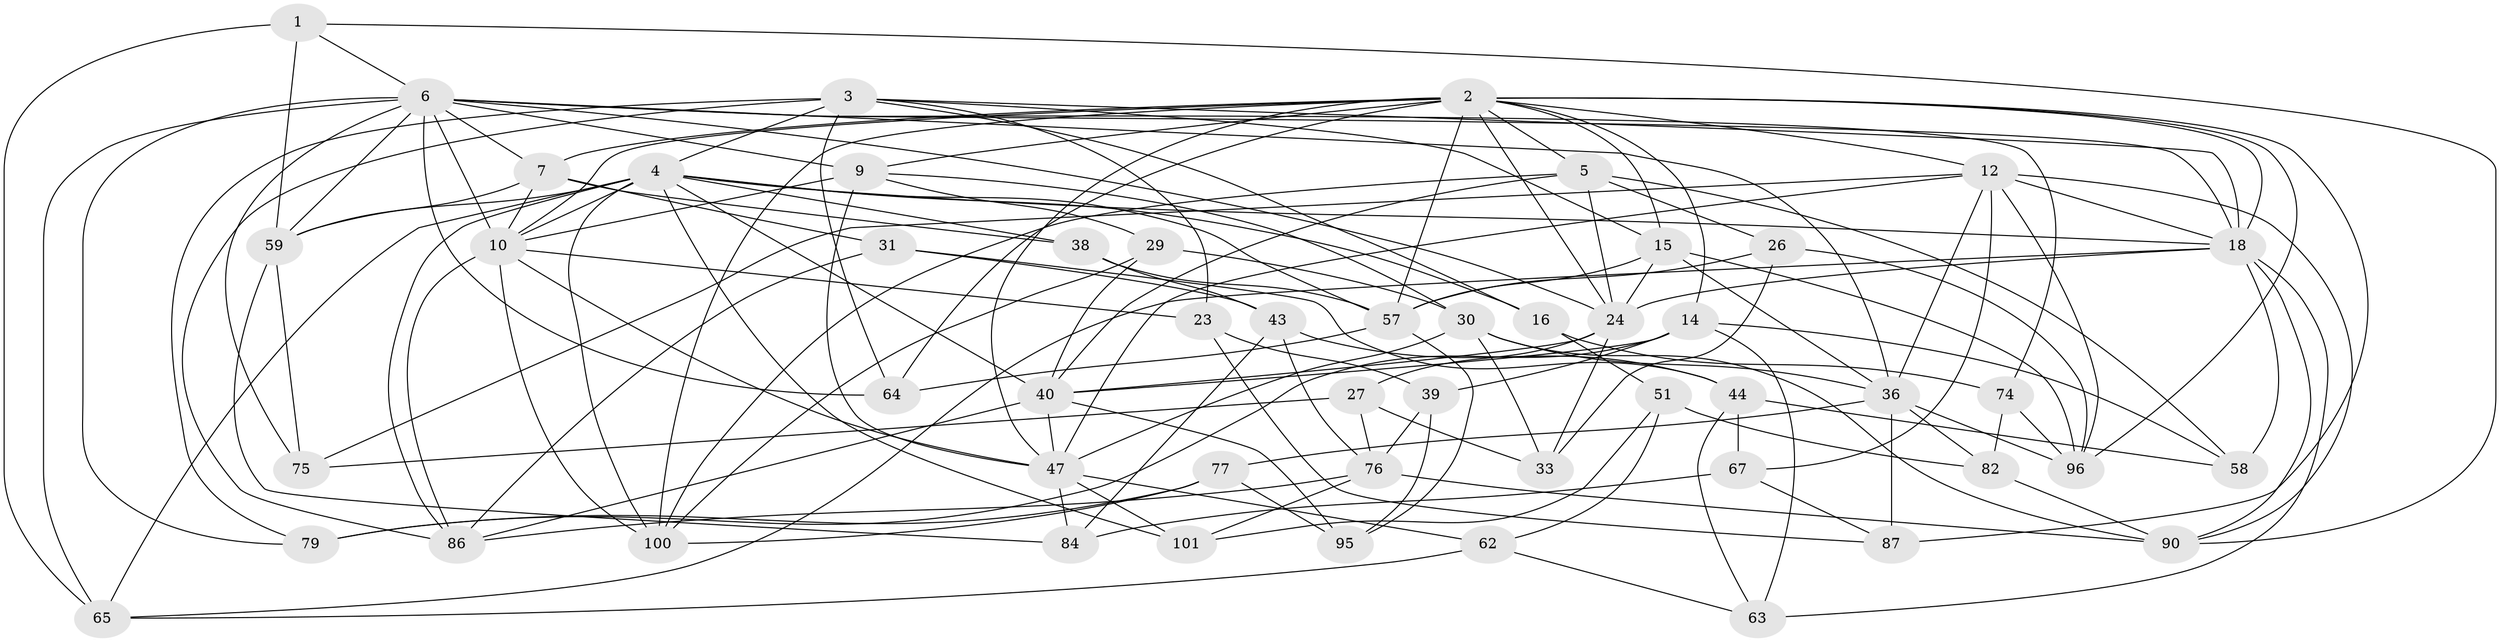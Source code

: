 // original degree distribution, {4: 1.0}
// Generated by graph-tools (version 1.1) at 2025/16/03/09/25 04:16:21]
// undirected, 52 vertices, 151 edges
graph export_dot {
graph [start="1"]
  node [color=gray90,style=filled];
  1;
  2 [super="+20+91+13+56"];
  3 [super="+21"];
  4 [super="+25+37+19+8"];
  5 [super="+28"];
  6 [super="+49+97+22"];
  7 [super="+41"];
  9 [super="+11"];
  10 [super="+32+42"];
  12 [super="+45"];
  14 [super="+46"];
  15 [super="+17"];
  16;
  18 [super="+72+93+92"];
  23;
  24 [super="+35+34"];
  26;
  27;
  29;
  30 [super="+61"];
  31;
  33;
  36 [super="+55+88"];
  38;
  39;
  40 [super="+68"];
  43 [super="+85"];
  44 [super="+98"];
  47 [super="+60+52"];
  51;
  57 [super="+70+80"];
  58;
  59 [super="+66"];
  62;
  63;
  64;
  65 [super="+69"];
  67;
  74;
  75;
  76 [super="+83"];
  77;
  79;
  82;
  84;
  86 [super="+89"];
  87;
  90 [super="+102"];
  95;
  96 [super="+99"];
  100 [super="+103"];
  101;
  1 -- 90;
  1 -- 65;
  1 -- 59;
  1 -- 6;
  2 -- 9;
  2 -- 10;
  2 -- 100;
  2 -- 57;
  2 -- 14;
  2 -- 7;
  2 -- 64;
  2 -- 96;
  2 -- 15;
  2 -- 47 [weight=2];
  2 -- 18;
  2 -- 87;
  2 -- 24;
  2 -- 5;
  2 -- 12;
  3 -- 16;
  3 -- 79;
  3 -- 15;
  3 -- 64;
  3 -- 18;
  3 -- 23;
  3 -- 86;
  3 -- 4;
  4 -- 10 [weight=2];
  4 -- 86;
  4 -- 57 [weight=2];
  4 -- 38;
  4 -- 65;
  4 -- 16;
  4 -- 100;
  4 -- 101;
  4 -- 59;
  4 -- 18;
  4 -- 40;
  5 -- 26;
  5 -- 58;
  5 -- 40;
  5 -- 24;
  5 -- 100;
  6 -- 64;
  6 -- 10;
  6 -- 75;
  6 -- 79;
  6 -- 74;
  6 -- 36;
  6 -- 18;
  6 -- 65 [weight=2];
  6 -- 7;
  6 -- 24;
  6 -- 9;
  6 -- 59;
  7 -- 59;
  7 -- 31;
  7 -- 38;
  7 -- 10;
  9 -- 29;
  9 -- 30;
  9 -- 47;
  9 -- 10;
  10 -- 23;
  10 -- 100;
  10 -- 47;
  10 -- 86;
  12 -- 90;
  12 -- 96;
  12 -- 18;
  12 -- 67;
  12 -- 36;
  12 -- 75;
  12 -- 47;
  14 -- 79;
  14 -- 39;
  14 -- 40;
  14 -- 58;
  14 -- 63;
  15 -- 57;
  15 -- 36;
  15 -- 24;
  15 -- 96;
  16 -- 51;
  16 -- 74;
  18 -- 90;
  18 -- 63;
  18 -- 58;
  18 -- 24;
  18 -- 65;
  23 -- 39;
  23 -- 87;
  24 -- 33;
  24 -- 27;
  24 -- 40;
  26 -- 33;
  26 -- 57;
  26 -- 96;
  27 -- 33;
  27 -- 76;
  27 -- 75;
  29 -- 100;
  29 -- 30;
  29 -- 40;
  30 -- 90;
  30 -- 33;
  30 -- 36;
  30 -- 47;
  31 -- 86;
  31 -- 44;
  31 -- 43;
  36 -- 87;
  36 -- 77;
  36 -- 82;
  36 -- 96;
  38 -- 43;
  38 -- 57;
  39 -- 76;
  39 -- 95;
  40 -- 86;
  40 -- 95;
  40 -- 47;
  43 -- 44 [weight=2];
  43 -- 84;
  43 -- 76;
  44 -- 58;
  44 -- 67;
  44 -- 63;
  47 -- 84;
  47 -- 62;
  47 -- 101;
  51 -- 101;
  51 -- 82;
  51 -- 62;
  57 -- 64;
  57 -- 95;
  59 -- 84;
  59 -- 75;
  62 -- 63;
  62 -- 65;
  67 -- 87;
  67 -- 84;
  74 -- 96;
  74 -- 82;
  76 -- 90;
  76 -- 101;
  76 -- 86;
  77 -- 95;
  77 -- 79;
  77 -- 100;
  82 -- 90;
}
